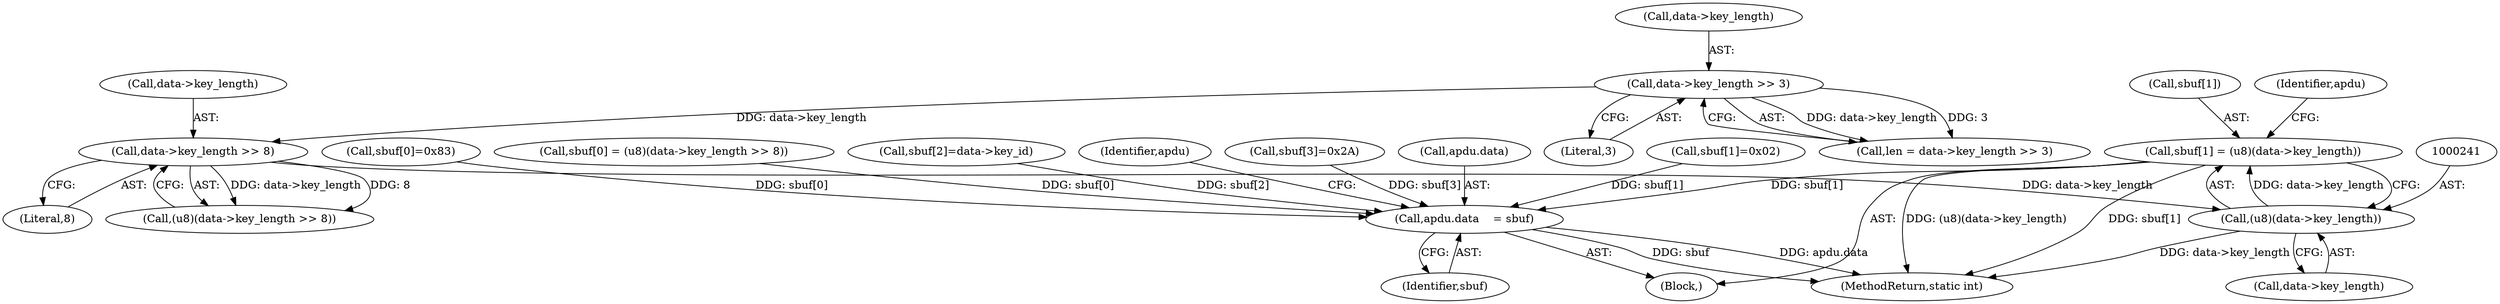 digraph "0_OpenSC_8fe377e93b4b56060e5bbfb6f3142ceaeca744fa_5@array" {
"1000236" [label="(Call,sbuf[1] = (u8)(data->key_length))"];
"1000240" [label="(Call,(u8)(data->key_length))"];
"1000231" [label="(Call,data->key_length >> 8)"];
"1000112" [label="(Call,data->key_length >> 3)"];
"1000245" [label="(Call,apdu.data    = sbuf)"];
"1000242" [label="(Call,data->key_length)"];
"1000116" [label="(Literal,3)"];
"1000112" [label="(Call,data->key_length >> 3)"];
"1000249" [label="(Identifier,sbuf)"];
"1000237" [label="(Call,sbuf[1])"];
"1000107" [label="(Block,)"];
"1000232" [label="(Call,data->key_length)"];
"1000225" [label="(Call,sbuf[0] = (u8)(data->key_length >> 8))"];
"1000149" [label="(Call,sbuf[2]=data->key_id)"];
"1000456" [label="(MethodReturn,static int)"];
"1000110" [label="(Call,len = data->key_length >> 3)"];
"1000252" [label="(Identifier,apdu)"];
"1000156" [label="(Call,sbuf[3]=0x2A)"];
"1000235" [label="(Literal,8)"];
"1000229" [label="(Call,(u8)(data->key_length >> 8))"];
"1000245" [label="(Call,apdu.data    = sbuf)"];
"1000246" [label="(Call,apdu.data)"];
"1000240" [label="(Call,(u8)(data->key_length))"];
"1000247" [label="(Identifier,apdu)"];
"1000236" [label="(Call,sbuf[1] = (u8)(data->key_length))"];
"1000144" [label="(Call,sbuf[1]=0x02)"];
"1000139" [label="(Call,sbuf[0]=0x83)"];
"1000231" [label="(Call,data->key_length >> 8)"];
"1000113" [label="(Call,data->key_length)"];
"1000236" -> "1000107"  [label="AST: "];
"1000236" -> "1000240"  [label="CFG: "];
"1000237" -> "1000236"  [label="AST: "];
"1000240" -> "1000236"  [label="AST: "];
"1000247" -> "1000236"  [label="CFG: "];
"1000236" -> "1000456"  [label="DDG: sbuf[1]"];
"1000236" -> "1000456"  [label="DDG: (u8)(data->key_length)"];
"1000240" -> "1000236"  [label="DDG: data->key_length"];
"1000236" -> "1000245"  [label="DDG: sbuf[1]"];
"1000240" -> "1000242"  [label="CFG: "];
"1000241" -> "1000240"  [label="AST: "];
"1000242" -> "1000240"  [label="AST: "];
"1000240" -> "1000456"  [label="DDG: data->key_length"];
"1000231" -> "1000240"  [label="DDG: data->key_length"];
"1000231" -> "1000229"  [label="AST: "];
"1000231" -> "1000235"  [label="CFG: "];
"1000232" -> "1000231"  [label="AST: "];
"1000235" -> "1000231"  [label="AST: "];
"1000229" -> "1000231"  [label="CFG: "];
"1000231" -> "1000229"  [label="DDG: data->key_length"];
"1000231" -> "1000229"  [label="DDG: 8"];
"1000112" -> "1000231"  [label="DDG: data->key_length"];
"1000112" -> "1000110"  [label="AST: "];
"1000112" -> "1000116"  [label="CFG: "];
"1000113" -> "1000112"  [label="AST: "];
"1000116" -> "1000112"  [label="AST: "];
"1000110" -> "1000112"  [label="CFG: "];
"1000112" -> "1000110"  [label="DDG: data->key_length"];
"1000112" -> "1000110"  [label="DDG: 3"];
"1000245" -> "1000107"  [label="AST: "];
"1000245" -> "1000249"  [label="CFG: "];
"1000246" -> "1000245"  [label="AST: "];
"1000249" -> "1000245"  [label="AST: "];
"1000252" -> "1000245"  [label="CFG: "];
"1000245" -> "1000456"  [label="DDG: apdu.data"];
"1000245" -> "1000456"  [label="DDG: sbuf"];
"1000156" -> "1000245"  [label="DDG: sbuf[3]"];
"1000225" -> "1000245"  [label="DDG: sbuf[0]"];
"1000149" -> "1000245"  [label="DDG: sbuf[2]"];
"1000139" -> "1000245"  [label="DDG: sbuf[0]"];
"1000144" -> "1000245"  [label="DDG: sbuf[1]"];
}
